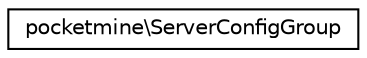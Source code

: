 digraph "Graphical Class Hierarchy"
{
 // INTERACTIVE_SVG=YES
 // LATEX_PDF_SIZE
  edge [fontname="Helvetica",fontsize="10",labelfontname="Helvetica",labelfontsize="10"];
  node [fontname="Helvetica",fontsize="10",shape=record];
  rankdir="LR";
  Node0 [label="pocketmine\\ServerConfigGroup",height=0.2,width=0.4,color="black", fillcolor="white", style="filled",URL="$d1/d84/classpocketmine_1_1_server_config_group.html",tooltip=" "];
}
